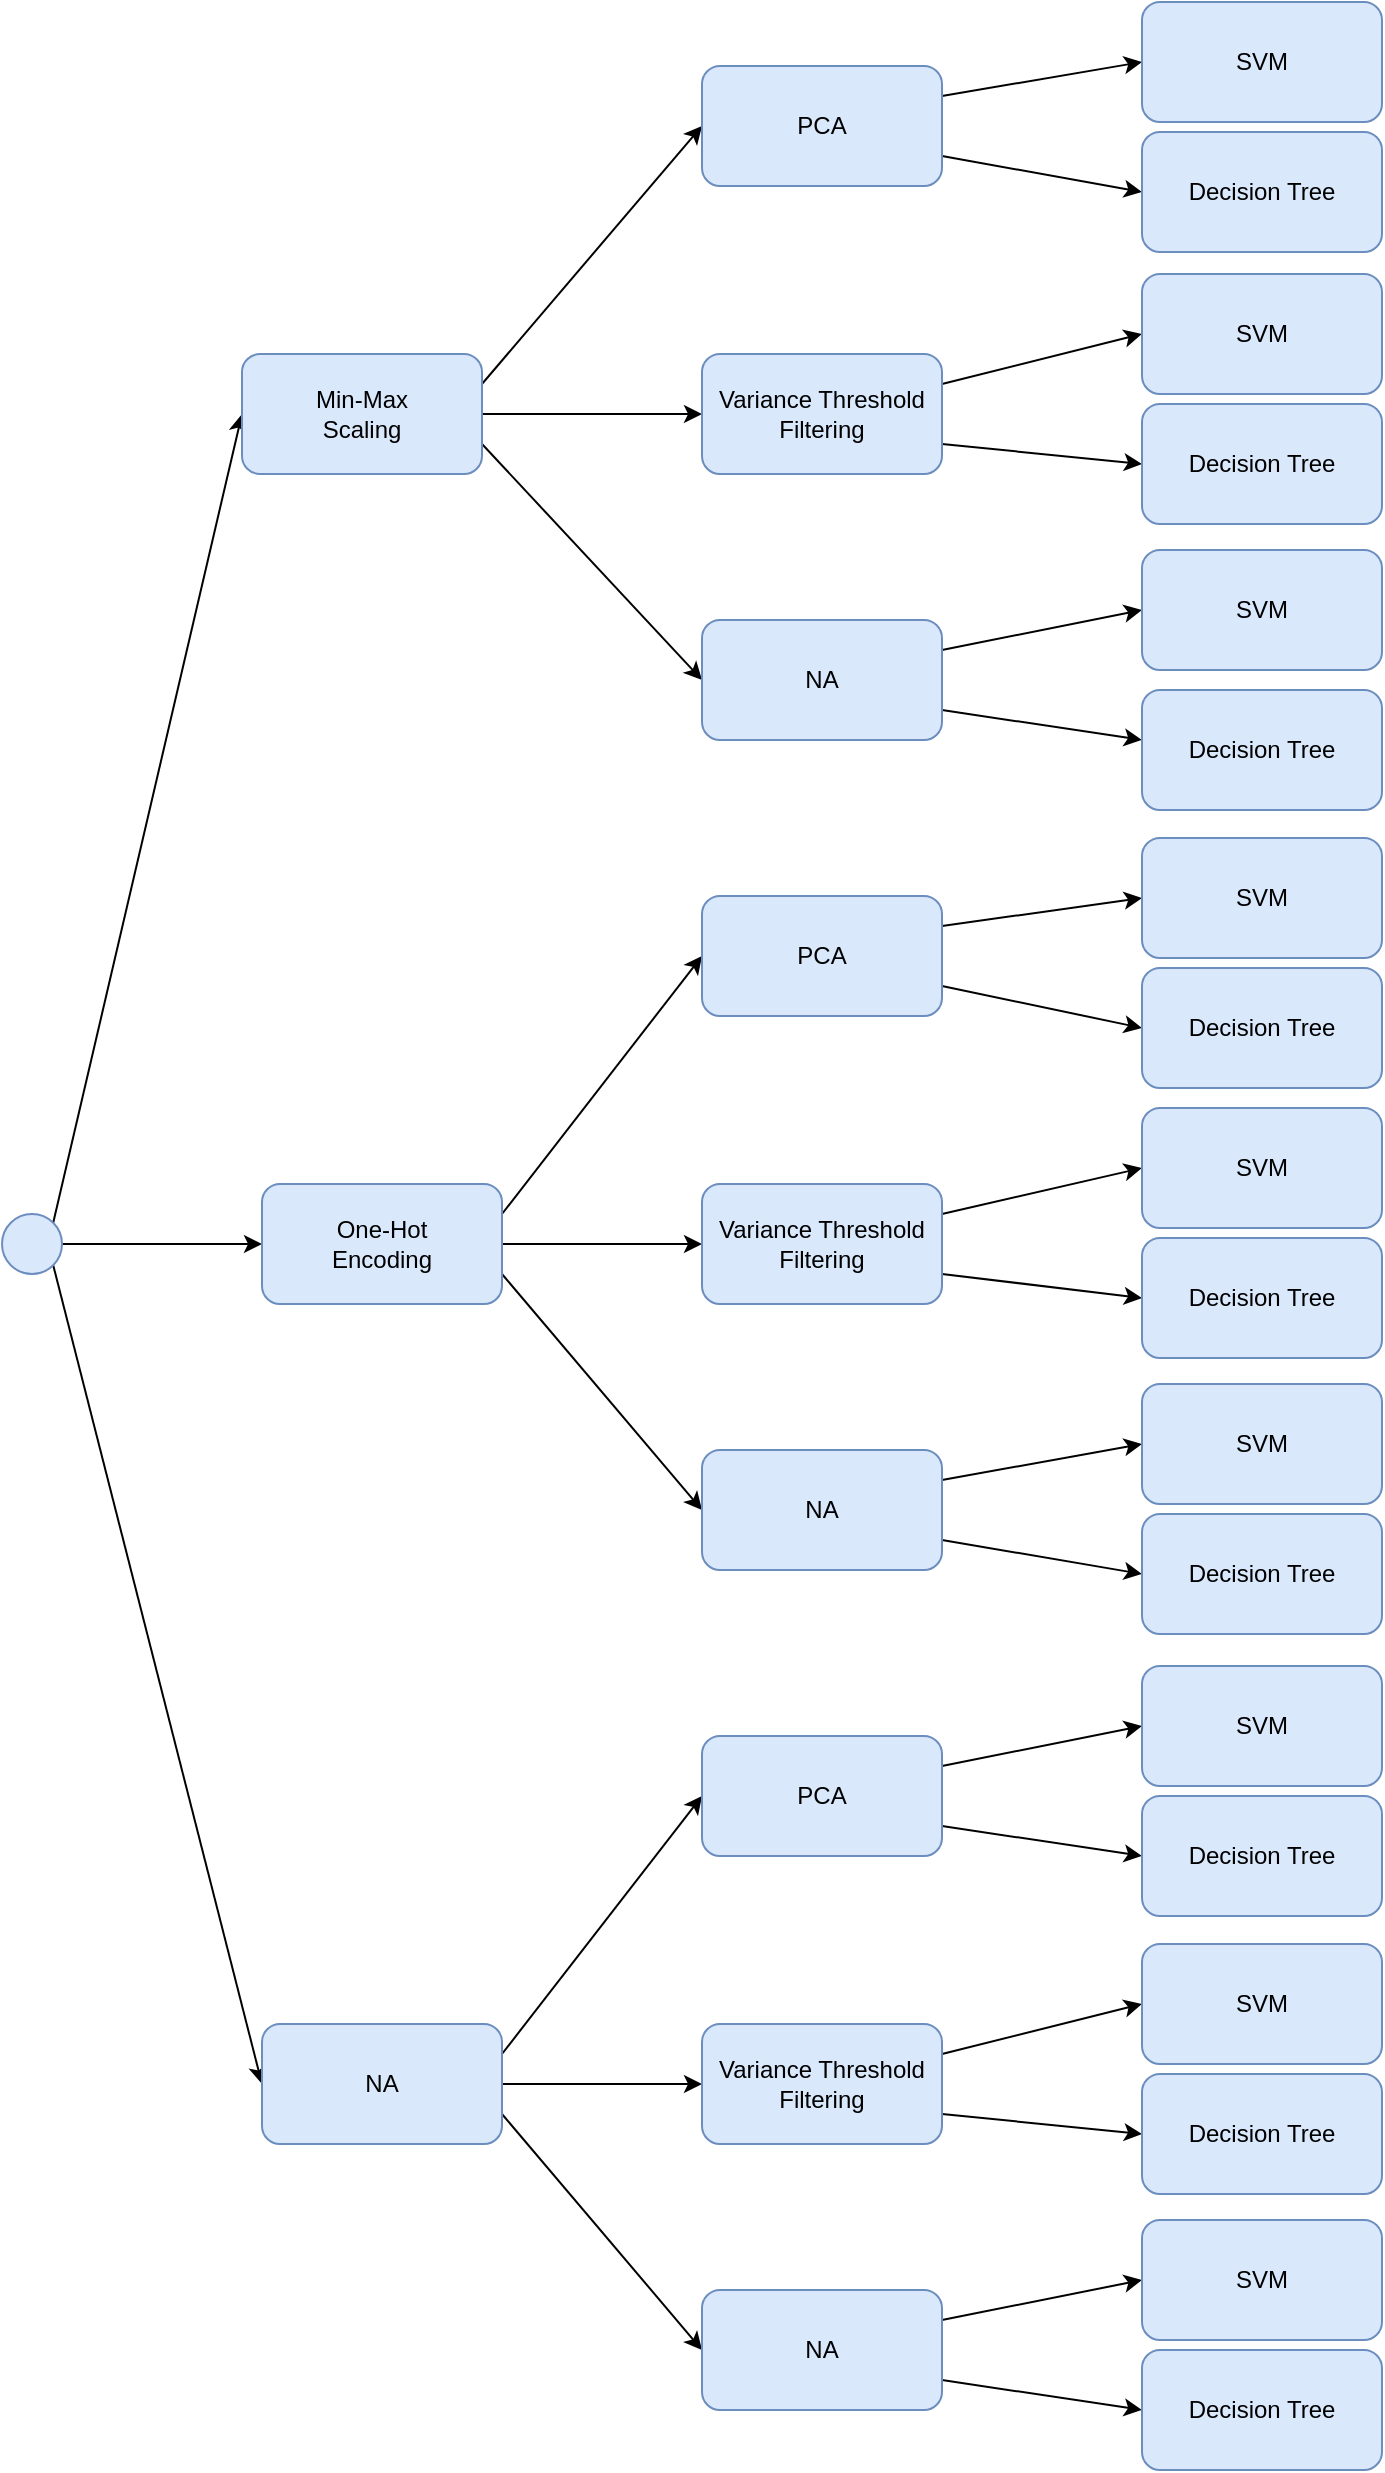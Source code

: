 <mxfile version="12.9.3" type="device"><diagram id="vpVZ0B31sH40b1ulrAZk" name="Page-1"><mxGraphModel dx="3213" dy="3282" grid="1" gridSize="10" guides="1" tooltips="1" connect="1" arrows="1" fold="1" page="1" pageScale="1" pageWidth="827" pageHeight="1169" math="0" shadow="0"><root><mxCell id="0"/><mxCell id="1" parent="0"/><mxCell id="7Ss2bvKjrMWafvVYpsTn-4" style="rounded=0;orthogonalLoop=1;jettySize=auto;html=1;exitX=1;exitY=0;exitDx=0;exitDy=0;entryX=0;entryY=0.5;entryDx=0;entryDy=0;" edge="1" parent="1" source="7Ss2bvKjrMWafvVYpsTn-1" target="7Ss2bvKjrMWafvVYpsTn-3"><mxGeometry relative="1" as="geometry"/></mxCell><mxCell id="7Ss2bvKjrMWafvVYpsTn-5" style="edgeStyle=none;rounded=0;orthogonalLoop=1;jettySize=auto;html=1;exitX=1;exitY=0.5;exitDx=0;exitDy=0;entryX=0;entryY=0.5;entryDx=0;entryDy=0;" edge="1" parent="1" source="7Ss2bvKjrMWafvVYpsTn-1" target="7Ss2bvKjrMWafvVYpsTn-2"><mxGeometry relative="1" as="geometry"/></mxCell><mxCell id="7Ss2bvKjrMWafvVYpsTn-7" style="edgeStyle=none;rounded=0;orthogonalLoop=1;jettySize=auto;html=1;exitX=1;exitY=1;exitDx=0;exitDy=0;entryX=0;entryY=0.5;entryDx=0;entryDy=0;" edge="1" parent="1" source="7Ss2bvKjrMWafvVYpsTn-1" target="7Ss2bvKjrMWafvVYpsTn-6"><mxGeometry relative="1" as="geometry"/></mxCell><mxCell id="7Ss2bvKjrMWafvVYpsTn-1" value="" style="ellipse;whiteSpace=wrap;html=1;aspect=fixed;fillColor=#dae8fc;strokeColor=#6c8ebf;" vertex="1" parent="1"><mxGeometry x="30" y="250" width="30" height="30" as="geometry"/></mxCell><mxCell id="7Ss2bvKjrMWafvVYpsTn-22" style="edgeStyle=none;rounded=0;orthogonalLoop=1;jettySize=auto;html=1;exitX=1;exitY=0.25;exitDx=0;exitDy=0;entryX=0;entryY=0.5;entryDx=0;entryDy=0;" edge="1" parent="1" source="7Ss2bvKjrMWafvVYpsTn-2" target="7Ss2bvKjrMWafvVYpsTn-8"><mxGeometry relative="1" as="geometry"/></mxCell><mxCell id="7Ss2bvKjrMWafvVYpsTn-23" style="edgeStyle=none;rounded=0;orthogonalLoop=1;jettySize=auto;html=1;exitX=1;exitY=0.5;exitDx=0;exitDy=0;entryX=0;entryY=0.5;entryDx=0;entryDy=0;" edge="1" parent="1" source="7Ss2bvKjrMWafvVYpsTn-2" target="7Ss2bvKjrMWafvVYpsTn-9"><mxGeometry relative="1" as="geometry"/></mxCell><mxCell id="7Ss2bvKjrMWafvVYpsTn-24" style="edgeStyle=none;rounded=0;orthogonalLoop=1;jettySize=auto;html=1;exitX=1;exitY=0.75;exitDx=0;exitDy=0;entryX=0;entryY=0.5;entryDx=0;entryDy=0;" edge="1" parent="1" source="7Ss2bvKjrMWafvVYpsTn-2" target="7Ss2bvKjrMWafvVYpsTn-10"><mxGeometry relative="1" as="geometry"/></mxCell><mxCell id="7Ss2bvKjrMWafvVYpsTn-2" value="One-Hot&lt;br&gt;Encoding" style="rounded=1;whiteSpace=wrap;html=1;fillColor=#dae8fc;strokeColor=#6c8ebf;" vertex="1" parent="1"><mxGeometry x="160" y="235" width="120" height="60" as="geometry"/></mxCell><mxCell id="7Ss2bvKjrMWafvVYpsTn-60" style="edgeStyle=none;rounded=0;orthogonalLoop=1;jettySize=auto;html=1;exitX=1;exitY=0.25;exitDx=0;exitDy=0;entryX=0;entryY=0.5;entryDx=0;entryDy=0;" edge="1" parent="1" source="7Ss2bvKjrMWafvVYpsTn-3" target="7Ss2bvKjrMWafvVYpsTn-41"><mxGeometry relative="1" as="geometry"/></mxCell><mxCell id="7Ss2bvKjrMWafvVYpsTn-61" style="edgeStyle=none;rounded=0;orthogonalLoop=1;jettySize=auto;html=1;exitX=1;exitY=0.5;exitDx=0;exitDy=0;" edge="1" parent="1" source="7Ss2bvKjrMWafvVYpsTn-3" target="7Ss2bvKjrMWafvVYpsTn-44"><mxGeometry relative="1" as="geometry"/></mxCell><mxCell id="7Ss2bvKjrMWafvVYpsTn-62" style="edgeStyle=none;rounded=0;orthogonalLoop=1;jettySize=auto;html=1;exitX=1;exitY=0.75;exitDx=0;exitDy=0;entryX=0;entryY=0.5;entryDx=0;entryDy=0;" edge="1" parent="1" source="7Ss2bvKjrMWafvVYpsTn-3" target="7Ss2bvKjrMWafvVYpsTn-47"><mxGeometry relative="1" as="geometry"/></mxCell><mxCell id="7Ss2bvKjrMWafvVYpsTn-3" value="Min-Max&lt;br&gt;Scaling" style="rounded=1;whiteSpace=wrap;html=1;fillColor=#dae8fc;strokeColor=#6c8ebf;" vertex="1" parent="1"><mxGeometry x="150" y="-180" width="120" height="60" as="geometry"/></mxCell><mxCell id="7Ss2bvKjrMWafvVYpsTn-38" style="edgeStyle=none;rounded=0;orthogonalLoop=1;jettySize=auto;html=1;exitX=1;exitY=0.25;exitDx=0;exitDy=0;entryX=0;entryY=0.5;entryDx=0;entryDy=0;" edge="1" parent="1" source="7Ss2bvKjrMWafvVYpsTn-6" target="7Ss2bvKjrMWafvVYpsTn-25"><mxGeometry relative="1" as="geometry"/></mxCell><mxCell id="7Ss2bvKjrMWafvVYpsTn-39" style="edgeStyle=none;rounded=0;orthogonalLoop=1;jettySize=auto;html=1;exitX=1;exitY=0.5;exitDx=0;exitDy=0;entryX=0;entryY=0.5;entryDx=0;entryDy=0;" edge="1" parent="1" source="7Ss2bvKjrMWafvVYpsTn-6" target="7Ss2bvKjrMWafvVYpsTn-28"><mxGeometry relative="1" as="geometry"/></mxCell><mxCell id="7Ss2bvKjrMWafvVYpsTn-40" style="edgeStyle=none;rounded=0;orthogonalLoop=1;jettySize=auto;html=1;exitX=1;exitY=0.75;exitDx=0;exitDy=0;entryX=0;entryY=0.5;entryDx=0;entryDy=0;" edge="1" parent="1" source="7Ss2bvKjrMWafvVYpsTn-6" target="7Ss2bvKjrMWafvVYpsTn-31"><mxGeometry relative="1" as="geometry"/></mxCell><mxCell id="7Ss2bvKjrMWafvVYpsTn-6" value="NA" style="rounded=1;whiteSpace=wrap;html=1;fillColor=#dae8fc;strokeColor=#6c8ebf;" vertex="1" parent="1"><mxGeometry x="160" y="655" width="120" height="60" as="geometry"/></mxCell><mxCell id="7Ss2bvKjrMWafvVYpsTn-56" style="edgeStyle=none;rounded=0;orthogonalLoop=1;jettySize=auto;html=1;exitX=1;exitY=0.25;exitDx=0;exitDy=0;entryX=0;entryY=0.5;entryDx=0;entryDy=0;" edge="1" parent="1" source="7Ss2bvKjrMWafvVYpsTn-8" target="7Ss2bvKjrMWafvVYpsTn-17"><mxGeometry relative="1" as="geometry"/></mxCell><mxCell id="7Ss2bvKjrMWafvVYpsTn-57" style="edgeStyle=none;rounded=0;orthogonalLoop=1;jettySize=auto;html=1;exitX=1;exitY=0.75;exitDx=0;exitDy=0;entryX=0;entryY=0.5;entryDx=0;entryDy=0;" edge="1" parent="1" source="7Ss2bvKjrMWafvVYpsTn-8" target="7Ss2bvKjrMWafvVYpsTn-16"><mxGeometry relative="1" as="geometry"/></mxCell><mxCell id="7Ss2bvKjrMWafvVYpsTn-8" value="PCA" style="rounded=1;whiteSpace=wrap;html=1;fillColor=#dae8fc;strokeColor=#6c8ebf;" vertex="1" parent="1"><mxGeometry x="380" y="91" width="120" height="60" as="geometry"/></mxCell><mxCell id="7Ss2bvKjrMWafvVYpsTn-14" style="edgeStyle=none;rounded=0;orthogonalLoop=1;jettySize=auto;html=1;exitX=1;exitY=0.25;exitDx=0;exitDy=0;entryX=0;entryY=0.5;entryDx=0;entryDy=0;" edge="1" parent="1" source="7Ss2bvKjrMWafvVYpsTn-9" target="7Ss2bvKjrMWafvVYpsTn-12"><mxGeometry relative="1" as="geometry"/></mxCell><mxCell id="7Ss2bvKjrMWafvVYpsTn-15" style="edgeStyle=none;rounded=0;orthogonalLoop=1;jettySize=auto;html=1;exitX=1;exitY=0.75;exitDx=0;exitDy=0;entryX=0;entryY=0.5;entryDx=0;entryDy=0;" edge="1" parent="1" source="7Ss2bvKjrMWafvVYpsTn-9" target="7Ss2bvKjrMWafvVYpsTn-11"><mxGeometry relative="1" as="geometry"/></mxCell><mxCell id="7Ss2bvKjrMWafvVYpsTn-9" value="Variance Threshold&lt;br&gt;Filtering" style="rounded=1;whiteSpace=wrap;html=1;fillColor=#dae8fc;strokeColor=#6c8ebf;" vertex="1" parent="1"><mxGeometry x="380" y="235" width="120" height="60" as="geometry"/></mxCell><mxCell id="7Ss2bvKjrMWafvVYpsTn-20" style="edgeStyle=none;rounded=0;orthogonalLoop=1;jettySize=auto;html=1;exitX=1;exitY=0.25;exitDx=0;exitDy=0;entryX=0;entryY=0.5;entryDx=0;entryDy=0;" edge="1" parent="1" source="7Ss2bvKjrMWafvVYpsTn-10" target="7Ss2bvKjrMWafvVYpsTn-19"><mxGeometry relative="1" as="geometry"/></mxCell><mxCell id="7Ss2bvKjrMWafvVYpsTn-21" style="edgeStyle=none;rounded=0;orthogonalLoop=1;jettySize=auto;html=1;exitX=1;exitY=0.75;exitDx=0;exitDy=0;entryX=0;entryY=0.5;entryDx=0;entryDy=0;" edge="1" parent="1" source="7Ss2bvKjrMWafvVYpsTn-10" target="7Ss2bvKjrMWafvVYpsTn-18"><mxGeometry relative="1" as="geometry"/></mxCell><mxCell id="7Ss2bvKjrMWafvVYpsTn-10" value="NA" style="rounded=1;whiteSpace=wrap;html=1;fillColor=#dae8fc;strokeColor=#6c8ebf;" vertex="1" parent="1"><mxGeometry x="380" y="368" width="120" height="60" as="geometry"/></mxCell><mxCell id="7Ss2bvKjrMWafvVYpsTn-11" value="Decision Tree" style="rounded=1;whiteSpace=wrap;html=1;fillColor=#dae8fc;strokeColor=#6c8ebf;" vertex="1" parent="1"><mxGeometry x="600" y="262" width="120" height="60" as="geometry"/></mxCell><mxCell id="7Ss2bvKjrMWafvVYpsTn-12" value="SVM" style="rounded=1;whiteSpace=wrap;html=1;fillColor=#dae8fc;strokeColor=#6c8ebf;" vertex="1" parent="1"><mxGeometry x="600" y="197" width="120" height="60" as="geometry"/></mxCell><mxCell id="7Ss2bvKjrMWafvVYpsTn-16" value="Decision Tree" style="rounded=1;whiteSpace=wrap;html=1;fillColor=#dae8fc;strokeColor=#6c8ebf;" vertex="1" parent="1"><mxGeometry x="600" y="127" width="120" height="60" as="geometry"/></mxCell><mxCell id="7Ss2bvKjrMWafvVYpsTn-17" value="SVM" style="rounded=1;whiteSpace=wrap;html=1;fillColor=#dae8fc;strokeColor=#6c8ebf;" vertex="1" parent="1"><mxGeometry x="600" y="62" width="120" height="60" as="geometry"/></mxCell><mxCell id="7Ss2bvKjrMWafvVYpsTn-18" value="Decision Tree" style="rounded=1;whiteSpace=wrap;html=1;fillColor=#dae8fc;strokeColor=#6c8ebf;" vertex="1" parent="1"><mxGeometry x="600" y="400" width="120" height="60" as="geometry"/></mxCell><mxCell id="7Ss2bvKjrMWafvVYpsTn-19" value="SVM" style="rounded=1;whiteSpace=wrap;html=1;fillColor=#dae8fc;strokeColor=#6c8ebf;" vertex="1" parent="1"><mxGeometry x="600" y="335" width="120" height="60" as="geometry"/></mxCell><mxCell id="7Ss2bvKjrMWafvVYpsTn-54" style="edgeStyle=none;rounded=0;orthogonalLoop=1;jettySize=auto;html=1;exitX=1;exitY=0.25;exitDx=0;exitDy=0;entryX=0;entryY=0.5;entryDx=0;entryDy=0;" edge="1" parent="1" source="7Ss2bvKjrMWafvVYpsTn-25" target="7Ss2bvKjrMWafvVYpsTn-35"><mxGeometry relative="1" as="geometry"/></mxCell><mxCell id="7Ss2bvKjrMWafvVYpsTn-55" style="edgeStyle=none;rounded=0;orthogonalLoop=1;jettySize=auto;html=1;exitX=1;exitY=0.75;exitDx=0;exitDy=0;entryX=0;entryY=0.5;entryDx=0;entryDy=0;" edge="1" parent="1" source="7Ss2bvKjrMWafvVYpsTn-25" target="7Ss2bvKjrMWafvVYpsTn-34"><mxGeometry relative="1" as="geometry"/></mxCell><mxCell id="7Ss2bvKjrMWafvVYpsTn-25" value="PCA" style="rounded=1;whiteSpace=wrap;html=1;fillColor=#dae8fc;strokeColor=#6c8ebf;" vertex="1" parent="1"><mxGeometry x="380" y="511" width="120" height="60" as="geometry"/></mxCell><mxCell id="7Ss2bvKjrMWafvVYpsTn-26" style="edgeStyle=none;rounded=0;orthogonalLoop=1;jettySize=auto;html=1;exitX=1;exitY=0.25;exitDx=0;exitDy=0;entryX=0;entryY=0.5;entryDx=0;entryDy=0;" edge="1" parent="1" source="7Ss2bvKjrMWafvVYpsTn-28" target="7Ss2bvKjrMWafvVYpsTn-33"><mxGeometry relative="1" as="geometry"/></mxCell><mxCell id="7Ss2bvKjrMWafvVYpsTn-27" style="edgeStyle=none;rounded=0;orthogonalLoop=1;jettySize=auto;html=1;exitX=1;exitY=0.75;exitDx=0;exitDy=0;entryX=0;entryY=0.5;entryDx=0;entryDy=0;" edge="1" parent="1" source="7Ss2bvKjrMWafvVYpsTn-28" target="7Ss2bvKjrMWafvVYpsTn-32"><mxGeometry relative="1" as="geometry"/></mxCell><mxCell id="7Ss2bvKjrMWafvVYpsTn-28" value="Variance Threshold&lt;br&gt;Filtering" style="rounded=1;whiteSpace=wrap;html=1;fillColor=#dae8fc;strokeColor=#6c8ebf;" vertex="1" parent="1"><mxGeometry x="380" y="655" width="120" height="60" as="geometry"/></mxCell><mxCell id="7Ss2bvKjrMWafvVYpsTn-29" style="edgeStyle=none;rounded=0;orthogonalLoop=1;jettySize=auto;html=1;exitX=1;exitY=0.25;exitDx=0;exitDy=0;entryX=0;entryY=0.5;entryDx=0;entryDy=0;" edge="1" parent="1" source="7Ss2bvKjrMWafvVYpsTn-31" target="7Ss2bvKjrMWafvVYpsTn-37"><mxGeometry relative="1" as="geometry"/></mxCell><mxCell id="7Ss2bvKjrMWafvVYpsTn-30" style="edgeStyle=none;rounded=0;orthogonalLoop=1;jettySize=auto;html=1;exitX=1;exitY=0.75;exitDx=0;exitDy=0;entryX=0;entryY=0.5;entryDx=0;entryDy=0;" edge="1" parent="1" source="7Ss2bvKjrMWafvVYpsTn-31" target="7Ss2bvKjrMWafvVYpsTn-36"><mxGeometry relative="1" as="geometry"/></mxCell><mxCell id="7Ss2bvKjrMWafvVYpsTn-31" value="NA" style="rounded=1;whiteSpace=wrap;html=1;fillColor=#dae8fc;strokeColor=#6c8ebf;" vertex="1" parent="1"><mxGeometry x="380" y="788" width="120" height="60" as="geometry"/></mxCell><mxCell id="7Ss2bvKjrMWafvVYpsTn-32" value="Decision Tree" style="rounded=1;whiteSpace=wrap;html=1;fillColor=#dae8fc;strokeColor=#6c8ebf;" vertex="1" parent="1"><mxGeometry x="600" y="680" width="120" height="60" as="geometry"/></mxCell><mxCell id="7Ss2bvKjrMWafvVYpsTn-33" value="SVM" style="rounded=1;whiteSpace=wrap;html=1;fillColor=#dae8fc;strokeColor=#6c8ebf;" vertex="1" parent="1"><mxGeometry x="600" y="615" width="120" height="60" as="geometry"/></mxCell><mxCell id="7Ss2bvKjrMWafvVYpsTn-34" value="Decision Tree" style="rounded=1;whiteSpace=wrap;html=1;fillColor=#dae8fc;strokeColor=#6c8ebf;" vertex="1" parent="1"><mxGeometry x="600" y="541" width="120" height="60" as="geometry"/></mxCell><mxCell id="7Ss2bvKjrMWafvVYpsTn-35" value="SVM" style="rounded=1;whiteSpace=wrap;html=1;fillColor=#dae8fc;strokeColor=#6c8ebf;" vertex="1" parent="1"><mxGeometry x="600" y="476" width="120" height="60" as="geometry"/></mxCell><mxCell id="7Ss2bvKjrMWafvVYpsTn-36" value="Decision Tree" style="rounded=1;whiteSpace=wrap;html=1;fillColor=#dae8fc;strokeColor=#6c8ebf;" vertex="1" parent="1"><mxGeometry x="600" y="818" width="120" height="60" as="geometry"/></mxCell><mxCell id="7Ss2bvKjrMWafvVYpsTn-37" value="SVM" style="rounded=1;whiteSpace=wrap;html=1;fillColor=#dae8fc;strokeColor=#6c8ebf;" vertex="1" parent="1"><mxGeometry x="600" y="753" width="120" height="60" as="geometry"/></mxCell><mxCell id="7Ss2bvKjrMWafvVYpsTn-58" style="edgeStyle=none;rounded=0;orthogonalLoop=1;jettySize=auto;html=1;exitX=1;exitY=0.25;exitDx=0;exitDy=0;entryX=0;entryY=0.5;entryDx=0;entryDy=0;" edge="1" parent="1" source="7Ss2bvKjrMWafvVYpsTn-41" target="7Ss2bvKjrMWafvVYpsTn-51"><mxGeometry relative="1" as="geometry"/></mxCell><mxCell id="7Ss2bvKjrMWafvVYpsTn-59" style="edgeStyle=none;rounded=0;orthogonalLoop=1;jettySize=auto;html=1;exitX=1;exitY=0.75;exitDx=0;exitDy=0;entryX=0;entryY=0.5;entryDx=0;entryDy=0;" edge="1" parent="1" source="7Ss2bvKjrMWafvVYpsTn-41" target="7Ss2bvKjrMWafvVYpsTn-50"><mxGeometry relative="1" as="geometry"/></mxCell><mxCell id="7Ss2bvKjrMWafvVYpsTn-41" value="PCA" style="rounded=1;whiteSpace=wrap;html=1;fillColor=#dae8fc;strokeColor=#6c8ebf;" vertex="1" parent="1"><mxGeometry x="380" y="-324" width="120" height="60" as="geometry"/></mxCell><mxCell id="7Ss2bvKjrMWafvVYpsTn-42" style="edgeStyle=none;rounded=0;orthogonalLoop=1;jettySize=auto;html=1;exitX=1;exitY=0.25;exitDx=0;exitDy=0;entryX=0;entryY=0.5;entryDx=0;entryDy=0;" edge="1" parent="1" source="7Ss2bvKjrMWafvVYpsTn-44" target="7Ss2bvKjrMWafvVYpsTn-49"><mxGeometry relative="1" as="geometry"/></mxCell><mxCell id="7Ss2bvKjrMWafvVYpsTn-43" style="edgeStyle=none;rounded=0;orthogonalLoop=1;jettySize=auto;html=1;exitX=1;exitY=0.75;exitDx=0;exitDy=0;entryX=0;entryY=0.5;entryDx=0;entryDy=0;" edge="1" parent="1" source="7Ss2bvKjrMWafvVYpsTn-44" target="7Ss2bvKjrMWafvVYpsTn-48"><mxGeometry relative="1" as="geometry"/></mxCell><mxCell id="7Ss2bvKjrMWafvVYpsTn-44" value="Variance Threshold&lt;br&gt;Filtering" style="rounded=1;whiteSpace=wrap;html=1;fillColor=#dae8fc;strokeColor=#6c8ebf;" vertex="1" parent="1"><mxGeometry x="380" y="-180" width="120" height="60" as="geometry"/></mxCell><mxCell id="7Ss2bvKjrMWafvVYpsTn-45" style="edgeStyle=none;rounded=0;orthogonalLoop=1;jettySize=auto;html=1;exitX=1;exitY=0.25;exitDx=0;exitDy=0;entryX=0;entryY=0.5;entryDx=0;entryDy=0;" edge="1" parent="1" source="7Ss2bvKjrMWafvVYpsTn-47" target="7Ss2bvKjrMWafvVYpsTn-53"><mxGeometry relative="1" as="geometry"/></mxCell><mxCell id="7Ss2bvKjrMWafvVYpsTn-46" style="edgeStyle=none;rounded=0;orthogonalLoop=1;jettySize=auto;html=1;exitX=1;exitY=0.75;exitDx=0;exitDy=0;entryX=0;entryY=0.5;entryDx=0;entryDy=0;" edge="1" parent="1" source="7Ss2bvKjrMWafvVYpsTn-47"><mxGeometry relative="1" as="geometry"><mxPoint x="600" y="13" as="targetPoint"/></mxGeometry></mxCell><mxCell id="7Ss2bvKjrMWafvVYpsTn-47" value="NA" style="rounded=1;whiteSpace=wrap;html=1;fillColor=#dae8fc;strokeColor=#6c8ebf;" vertex="1" parent="1"><mxGeometry x="380" y="-47" width="120" height="60" as="geometry"/></mxCell><mxCell id="7Ss2bvKjrMWafvVYpsTn-48" value="Decision Tree" style="rounded=1;whiteSpace=wrap;html=1;fillColor=#dae8fc;strokeColor=#6c8ebf;" vertex="1" parent="1"><mxGeometry x="600" y="-155" width="120" height="60" as="geometry"/></mxCell><mxCell id="7Ss2bvKjrMWafvVYpsTn-49" value="SVM" style="rounded=1;whiteSpace=wrap;html=1;fillColor=#dae8fc;strokeColor=#6c8ebf;" vertex="1" parent="1"><mxGeometry x="600" y="-220" width="120" height="60" as="geometry"/></mxCell><mxCell id="7Ss2bvKjrMWafvVYpsTn-50" value="Decision Tree" style="rounded=1;whiteSpace=wrap;html=1;fillColor=#dae8fc;strokeColor=#6c8ebf;" vertex="1" parent="1"><mxGeometry x="600" y="-291" width="120" height="60" as="geometry"/></mxCell><mxCell id="7Ss2bvKjrMWafvVYpsTn-51" value="SVM" style="rounded=1;whiteSpace=wrap;html=1;fillColor=#dae8fc;strokeColor=#6c8ebf;" vertex="1" parent="1"><mxGeometry x="600" y="-356" width="120" height="60" as="geometry"/></mxCell><mxCell id="7Ss2bvKjrMWafvVYpsTn-52" value="Decision Tree" style="rounded=1;whiteSpace=wrap;html=1;fillColor=#dae8fc;strokeColor=#6c8ebf;" vertex="1" parent="1"><mxGeometry x="600" y="-12" width="120" height="60" as="geometry"/></mxCell><mxCell id="7Ss2bvKjrMWafvVYpsTn-53" value="SVM" style="rounded=1;whiteSpace=wrap;html=1;fillColor=#dae8fc;strokeColor=#6c8ebf;" vertex="1" parent="1"><mxGeometry x="600" y="-82" width="120" height="60" as="geometry"/></mxCell></root></mxGraphModel></diagram></mxfile>
